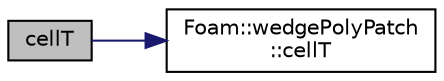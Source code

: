digraph "cellT"
{
  bgcolor="transparent";
  edge [fontname="Helvetica",fontsize="10",labelfontname="Helvetica",labelfontsize="10"];
  node [fontname="Helvetica",fontsize="10",shape=record];
  rankdir="LR";
  Node1 [label="cellT",height=0.2,width=0.4,color="black", fillcolor="grey75", style="filled", fontcolor="black"];
  Node1 -> Node2 [color="midnightblue",fontsize="10",style="solid",fontname="Helvetica"];
  Node2 [label="Foam::wedgePolyPatch\l::cellT",height=0.2,width=0.4,color="black",URL="$a02960.html#a641538fe7cf523ed8f85906b9755c24a",tooltip="Return neighbour-cell transformation tensor. "];
}
